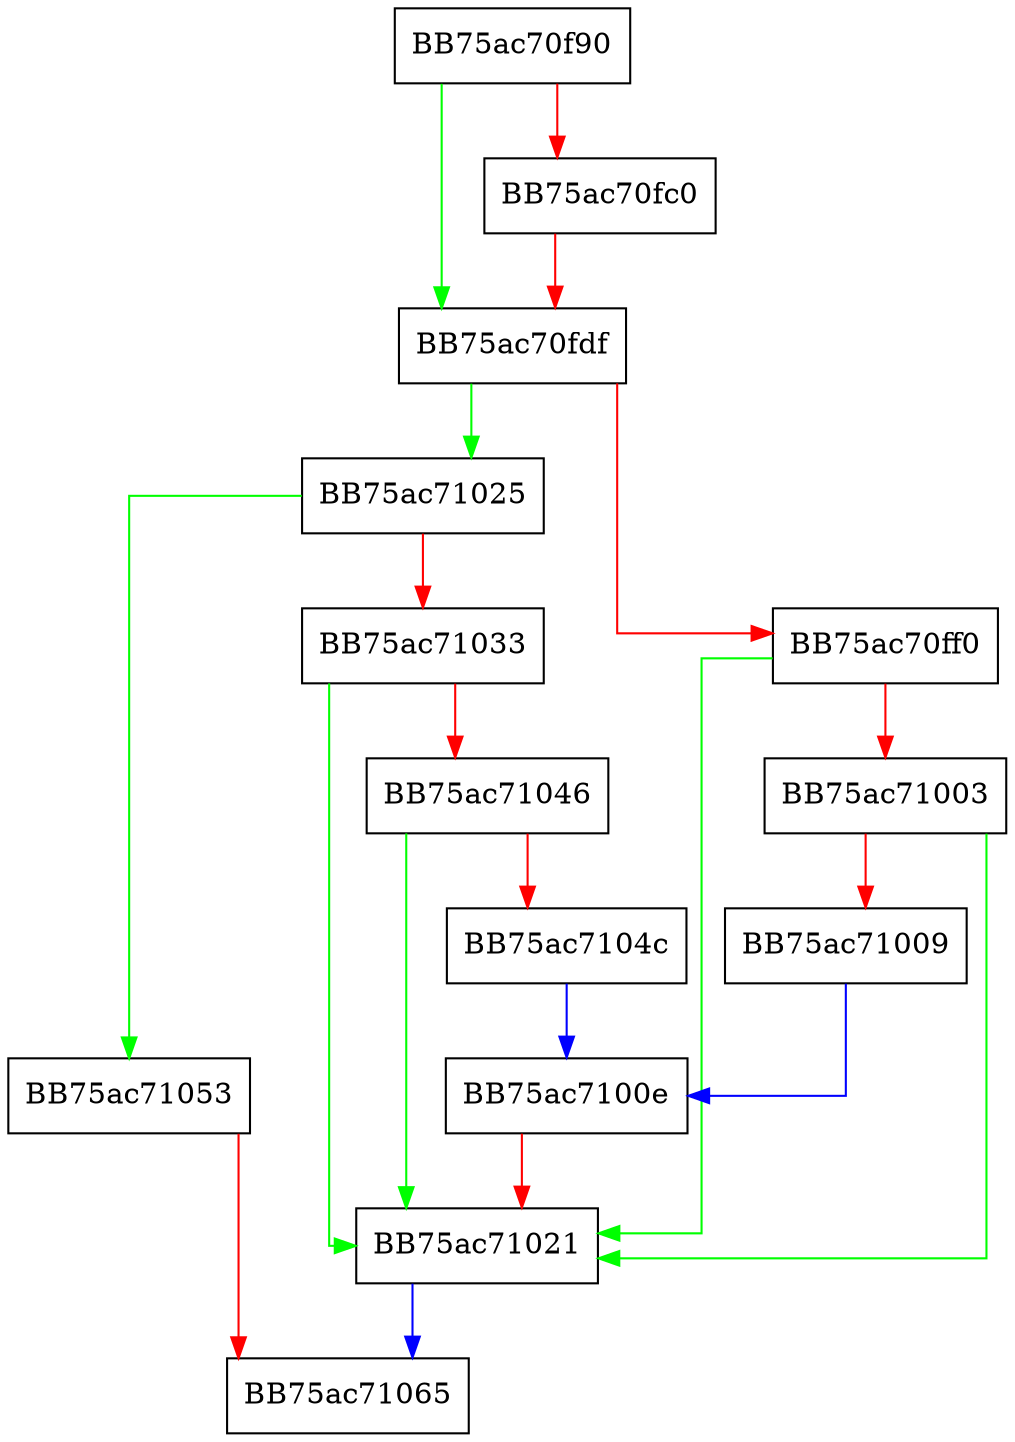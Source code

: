 digraph FindFirst {
  node [shape="box"];
  graph [splines=ortho];
  BB75ac70f90 -> BB75ac70fdf [color="green"];
  BB75ac70f90 -> BB75ac70fc0 [color="red"];
  BB75ac70fc0 -> BB75ac70fdf [color="red"];
  BB75ac70fdf -> BB75ac71025 [color="green"];
  BB75ac70fdf -> BB75ac70ff0 [color="red"];
  BB75ac70ff0 -> BB75ac71021 [color="green"];
  BB75ac70ff0 -> BB75ac71003 [color="red"];
  BB75ac71003 -> BB75ac71021 [color="green"];
  BB75ac71003 -> BB75ac71009 [color="red"];
  BB75ac71009 -> BB75ac7100e [color="blue"];
  BB75ac7100e -> BB75ac71021 [color="red"];
  BB75ac71021 -> BB75ac71065 [color="blue"];
  BB75ac71025 -> BB75ac71053 [color="green"];
  BB75ac71025 -> BB75ac71033 [color="red"];
  BB75ac71033 -> BB75ac71021 [color="green"];
  BB75ac71033 -> BB75ac71046 [color="red"];
  BB75ac71046 -> BB75ac71021 [color="green"];
  BB75ac71046 -> BB75ac7104c [color="red"];
  BB75ac7104c -> BB75ac7100e [color="blue"];
  BB75ac71053 -> BB75ac71065 [color="red"];
}
